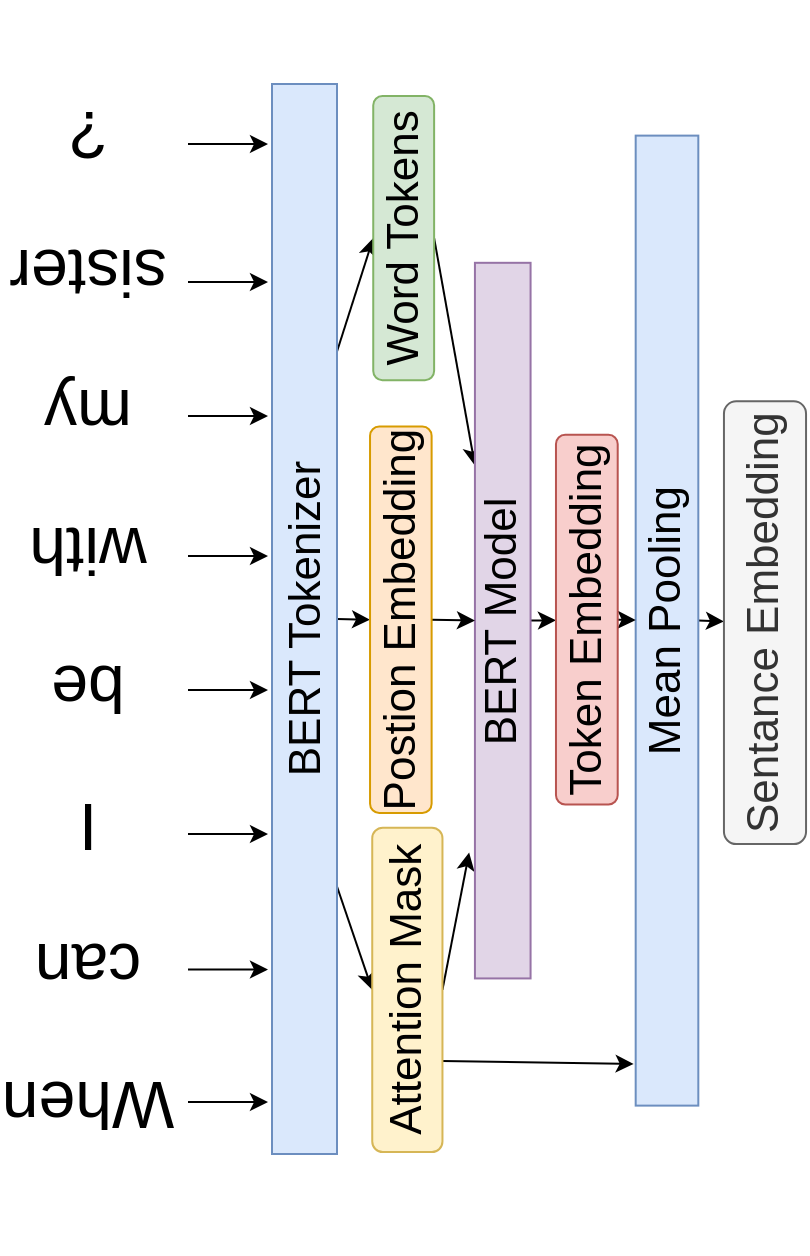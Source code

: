 <mxfile version="17.2.4" type="device"><diagram id="vC96mBvLbGzS3tq6GhrK" name="Page-1"><mxGraphModel dx="1185" dy="729" grid="1" gridSize="10" guides="1" tooltips="1" connect="1" arrows="1" fold="1" page="1" pageScale="1" pageWidth="850" pageHeight="1100" math="0" shadow="0"><root><mxCell id="0"/><mxCell id="1" parent="0"/><mxCell id="pWjEns-lqdLkWQKd1ffv-1" value="&lt;p style=&quot;line-height: 2.1 ; font-size: 33px&quot;&gt;&lt;span style=&quot;font-style: normal ; font-weight: 400 ; letter-spacing: normal ; text-indent: 0px ; text-transform: none ; word-spacing: 0px ; display: inline ; float: none ; line-height: 0&quot;&gt;When can&lt;br&gt;I&lt;br&gt;be with my sister&lt;br&gt;?&lt;/span&gt;&lt;br&gt;&lt;/p&gt;" style="rounded=0;whiteSpace=wrap;html=1;fontSize=35;fontColor=#000000;strokeWidth=3;fillColor=none;labelBackgroundColor=none;strokeColor=none;verticalAlign=top;rotation=-180;" vertex="1" parent="1"><mxGeometry x="103" y="355" width="80" height="590" as="geometry"/></mxCell><mxCell id="pWjEns-lqdLkWQKd1ffv-23" style="edgeStyle=none;rounded=0;orthogonalLoop=1;jettySize=auto;html=1;exitX=0.75;exitY=1;exitDx=0;exitDy=0;entryX=0.5;entryY=1;entryDx=0;entryDy=0;fontColor=#000000;fontSize=22;" edge="1" parent="1" source="pWjEns-lqdLkWQKd1ffv-2" target="pWjEns-lqdLkWQKd1ffv-12"><mxGeometry relative="1" as="geometry"/></mxCell><mxCell id="pWjEns-lqdLkWQKd1ffv-24" style="edgeStyle=none;rounded=0;orthogonalLoop=1;jettySize=auto;html=1;exitX=0.5;exitY=1;exitDx=0;exitDy=0;entryX=0.5;entryY=0;entryDx=0;entryDy=0;fontColor=#000000;fontSize=22;" edge="1" parent="1" source="pWjEns-lqdLkWQKd1ffv-2" target="pWjEns-lqdLkWQKd1ffv-20"><mxGeometry relative="1" as="geometry"/></mxCell><mxCell id="pWjEns-lqdLkWQKd1ffv-25" style="edgeStyle=none;rounded=0;orthogonalLoop=1;jettySize=auto;html=1;exitX=0.25;exitY=1;exitDx=0;exitDy=0;entryX=0.5;entryY=0;entryDx=0;entryDy=0;fontColor=#000000;fontSize=22;" edge="1" parent="1" source="pWjEns-lqdLkWQKd1ffv-2" target="pWjEns-lqdLkWQKd1ffv-13"><mxGeometry relative="1" as="geometry"/></mxCell><mxCell id="pWjEns-lqdLkWQKd1ffv-2" value="BERT Tokenizer" style="rounded=0;whiteSpace=wrap;html=1;fillColor=#dae8fc;strokeColor=#6c8ebf;rotation=-90;fontSize=22;" vertex="1" parent="1"><mxGeometry x="-16.25" y="611.25" width="535" height="32.5" as="geometry"/></mxCell><mxCell id="pWjEns-lqdLkWQKd1ffv-3" value="" style="endArrow=classic;html=1;rounded=0;fontColor=#000000;fontSize=22;" edge="1" parent="1"><mxGeometry width="50" height="50" relative="1" as="geometry"><mxPoint x="193" y="390" as="sourcePoint"/><mxPoint x="233" y="390" as="targetPoint"/></mxGeometry></mxCell><mxCell id="pWjEns-lqdLkWQKd1ffv-5" value="" style="endArrow=classic;html=1;rounded=0;fontColor=#000000;fontSize=22;" edge="1" parent="1"><mxGeometry width="50" height="50" relative="1" as="geometry"><mxPoint x="193" y="459" as="sourcePoint"/><mxPoint x="233" y="459" as="targetPoint"/></mxGeometry></mxCell><mxCell id="pWjEns-lqdLkWQKd1ffv-6" value="" style="endArrow=classic;html=1;rounded=0;fontColor=#000000;fontSize=22;" edge="1" parent="1"><mxGeometry width="50" height="50" relative="1" as="geometry"><mxPoint x="193" y="526" as="sourcePoint"/><mxPoint x="233" y="526" as="targetPoint"/></mxGeometry></mxCell><mxCell id="pWjEns-lqdLkWQKd1ffv-7" value="" style="endArrow=classic;html=1;rounded=0;fontColor=#000000;fontSize=22;" edge="1" parent="1"><mxGeometry width="50" height="50" relative="1" as="geometry"><mxPoint x="193" y="596" as="sourcePoint"/><mxPoint x="233" y="596" as="targetPoint"/></mxGeometry></mxCell><mxCell id="pWjEns-lqdLkWQKd1ffv-8" value="" style="endArrow=classic;html=1;rounded=0;fontColor=#000000;fontSize=22;" edge="1" parent="1"><mxGeometry width="50" height="50" relative="1" as="geometry"><mxPoint x="193" y="663" as="sourcePoint"/><mxPoint x="233" y="663" as="targetPoint"/></mxGeometry></mxCell><mxCell id="pWjEns-lqdLkWQKd1ffv-9" value="" style="endArrow=classic;html=1;rounded=0;fontColor=#000000;fontSize=22;" edge="1" parent="1"><mxGeometry width="50" height="50" relative="1" as="geometry"><mxPoint x="193" y="735" as="sourcePoint"/><mxPoint x="233" y="735" as="targetPoint"/></mxGeometry></mxCell><mxCell id="pWjEns-lqdLkWQKd1ffv-10" value="" style="endArrow=classic;html=1;rounded=0;fontColor=#000000;fontSize=22;" edge="1" parent="1"><mxGeometry width="50" height="50" relative="1" as="geometry"><mxPoint x="193" y="802.77" as="sourcePoint"/><mxPoint x="233" y="802.77" as="targetPoint"/></mxGeometry></mxCell><mxCell id="pWjEns-lqdLkWQKd1ffv-11" value="" style="endArrow=classic;html=1;rounded=0;fontColor=#000000;fontSize=22;" edge="1" parent="1"><mxGeometry width="50" height="50" relative="1" as="geometry"><mxPoint x="193" y="869" as="sourcePoint"/><mxPoint x="233" y="869" as="targetPoint"/></mxGeometry></mxCell><mxCell id="pWjEns-lqdLkWQKd1ffv-28" style="edgeStyle=none;rounded=0;orthogonalLoop=1;jettySize=auto;html=1;exitX=0.5;exitY=0;exitDx=0;exitDy=0;fontColor=#000000;fontSize=22;" edge="1" parent="1" source="pWjEns-lqdLkWQKd1ffv-12" target="pWjEns-lqdLkWQKd1ffv-14"><mxGeometry relative="1" as="geometry"><mxPoint x="352.62" y="425" as="sourcePoint"/></mxGeometry></mxCell><mxCell id="pWjEns-lqdLkWQKd1ffv-12" value="Word Tokens" style="rounded=1;whiteSpace=wrap;html=1;direction=west;rotation=-90;flipV=0;flipH=1;fillColor=#d5e8d4;strokeColor=#82b366;fontSize=22;" vertex="1" parent="1"><mxGeometry x="229.78" y="421.84" width="142.12" height="30.44" as="geometry"/></mxCell><mxCell id="pWjEns-lqdLkWQKd1ffv-26" style="edgeStyle=none;rounded=0;orthogonalLoop=1;jettySize=auto;html=1;entryX=0.176;entryY=-0.104;entryDx=0;entryDy=0;fontColor=#000000;entryPerimeter=0;fontSize=22;exitX=0.5;exitY=1;exitDx=0;exitDy=0;" edge="1" parent="1" source="pWjEns-lqdLkWQKd1ffv-13" target="pWjEns-lqdLkWQKd1ffv-14"><mxGeometry relative="1" as="geometry"><mxPoint x="330" y="790" as="sourcePoint"/><mxPoint x="375.905" y="722.632" as="targetPoint"/></mxGeometry></mxCell><mxCell id="pWjEns-lqdLkWQKd1ffv-31" style="edgeStyle=none;rounded=0;orthogonalLoop=1;jettySize=auto;html=1;fontColor=#000000;entryX=0.043;entryY=-0.032;entryDx=0;entryDy=0;entryPerimeter=0;fontSize=22;exitX=0.719;exitY=0.993;exitDx=0;exitDy=0;exitPerimeter=0;" edge="1" parent="1" source="pWjEns-lqdLkWQKd1ffv-13" target="pWjEns-lqdLkWQKd1ffv-18"><mxGeometry relative="1" as="geometry"><mxPoint x="323" y="849" as="sourcePoint"/><mxPoint x="422" y="820" as="targetPoint"/></mxGeometry></mxCell><mxCell id="pWjEns-lqdLkWQKd1ffv-13" value="Attention Mask" style="rounded=1;whiteSpace=wrap;html=1;rotation=-90;flipV=0;flipH=1;fillColor=#fff2cc;strokeColor=#d6b656;fontSize=22;" vertex="1" parent="1"><mxGeometry x="221.59" y="795.39" width="162.17" height="35.11" as="geometry"/></mxCell><mxCell id="pWjEns-lqdLkWQKd1ffv-29" style="edgeStyle=none;rounded=0;orthogonalLoop=1;jettySize=auto;html=1;fontColor=#000000;fontSize=22;exitX=0.5;exitY=1;exitDx=0;exitDy=0;" edge="1" parent="1" source="pWjEns-lqdLkWQKd1ffv-14" target="pWjEns-lqdLkWQKd1ffv-21"><mxGeometry relative="1" as="geometry"><mxPoint x="390" y="630" as="sourcePoint"/></mxGeometry></mxCell><mxCell id="pWjEns-lqdLkWQKd1ffv-14" value="BERT Model" style="rounded=0;whiteSpace=wrap;html=1;rotation=-90;fillColor=#e1d5e7;strokeColor=#9673a6;fontSize=22;" vertex="1" parent="1"><mxGeometry x="171.47" y="614.4" width="357.81" height="27.82" as="geometry"/></mxCell><mxCell id="pWjEns-lqdLkWQKd1ffv-32" style="edgeStyle=none;rounded=0;orthogonalLoop=1;jettySize=auto;html=1;exitX=0.5;exitY=1;exitDx=0;exitDy=0;fontColor=#000000;fontSize=22;" edge="1" parent="1" source="pWjEns-lqdLkWQKd1ffv-18" target="pWjEns-lqdLkWQKd1ffv-22"><mxGeometry relative="1" as="geometry"><mxPoint x="497.41" y="643.41" as="sourcePoint"/></mxGeometry></mxCell><mxCell id="pWjEns-lqdLkWQKd1ffv-18" value="Mean Pooling" style="rounded=0;whiteSpace=wrap;html=1;rotation=-90;fillColor=#dae8fc;strokeColor=#6c8ebf;fontSize=22;" vertex="1" parent="1"><mxGeometry x="190" y="612.65" width="485" height="31.32" as="geometry"/></mxCell><mxCell id="pWjEns-lqdLkWQKd1ffv-27" style="edgeStyle=none;rounded=0;orthogonalLoop=1;jettySize=auto;html=1;entryX=0.5;entryY=0;entryDx=0;entryDy=0;fontColor=#000000;fontSize=22;exitX=0.5;exitY=1;exitDx=0;exitDy=0;" edge="1" parent="1" source="pWjEns-lqdLkWQKd1ffv-20" target="pWjEns-lqdLkWQKd1ffv-14"><mxGeometry relative="1" as="geometry"><mxPoint x="320" y="630" as="sourcePoint"/><mxPoint x="376.005" y="628.171" as="targetPoint"/></mxGeometry></mxCell><mxCell id="pWjEns-lqdLkWQKd1ffv-20" value="Postion Embedding" style="rounded=1;whiteSpace=wrap;html=1;rotation=-90;flipV=0;flipH=1;fillColor=#ffe6cc;strokeColor=#d79b00;fontSize=22;" vertex="1" parent="1"><mxGeometry x="202.84" y="612.49" width="193.15" height="30.79" as="geometry"/></mxCell><mxCell id="pWjEns-lqdLkWQKd1ffv-33" style="edgeStyle=none;rounded=0;orthogonalLoop=1;jettySize=auto;html=1;exitX=0.5;exitY=1;exitDx=0;exitDy=0;fontSize=22;fontColor=#000000;" edge="1" parent="1" source="pWjEns-lqdLkWQKd1ffv-21" target="pWjEns-lqdLkWQKd1ffv-18"><mxGeometry relative="1" as="geometry"><mxPoint x="472.23" y="636.885" as="sourcePoint"/></mxGeometry></mxCell><mxCell id="pWjEns-lqdLkWQKd1ffv-21" value="Token Embedding" style="rounded=1;whiteSpace=wrap;html=1;rotation=-90;flipV=0;flipH=1;fillColor=#f8cecc;strokeColor=#b85450;fontSize=22;" vertex="1" parent="1"><mxGeometry x="300" y="612.41" width="184.84" height="30.87" as="geometry"/></mxCell><mxCell id="pWjEns-lqdLkWQKd1ffv-22" value="Sentance Embedding" style="rounded=1;whiteSpace=wrap;html=1;rotation=-90;flipV=0;flipH=1;fillColor=#f5f5f5;strokeColor=#666666;fontColor=#333333;fontSize=22;" vertex="1" parent="1"><mxGeometry x="370.82" y="608.81" width="221.36" height="41.05" as="geometry"/></mxCell></root></mxGraphModel></diagram></mxfile>